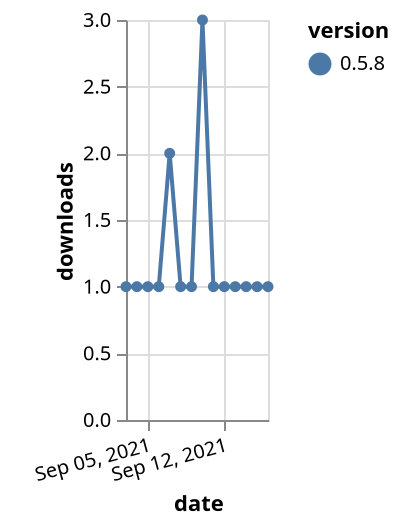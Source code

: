 {"$schema": "https://vega.github.io/schema/vega-lite/v5.json", "description": "A simple bar chart with embedded data.", "data": {"values": [{"date": "2021-09-03", "total": 132, "delta": 1, "version": "0.5.8"}, {"date": "2021-09-04", "total": 133, "delta": 1, "version": "0.5.8"}, {"date": "2021-09-05", "total": 134, "delta": 1, "version": "0.5.8"}, {"date": "2021-09-06", "total": 135, "delta": 1, "version": "0.5.8"}, {"date": "2021-09-07", "total": 137, "delta": 2, "version": "0.5.8"}, {"date": "2021-09-08", "total": 138, "delta": 1, "version": "0.5.8"}, {"date": "2021-09-09", "total": 139, "delta": 1, "version": "0.5.8"}, {"date": "2021-09-10", "total": 142, "delta": 3, "version": "0.5.8"}, {"date": "2021-09-11", "total": 143, "delta": 1, "version": "0.5.8"}, {"date": "2021-09-12", "total": 144, "delta": 1, "version": "0.5.8"}, {"date": "2021-09-13", "total": 145, "delta": 1, "version": "0.5.8"}, {"date": "2021-09-14", "total": 146, "delta": 1, "version": "0.5.8"}, {"date": "2021-09-15", "total": 147, "delta": 1, "version": "0.5.8"}, {"date": "2021-09-16", "total": 148, "delta": 1, "version": "0.5.8"}]}, "width": "container", "mark": {"type": "line", "point": {"filled": true}}, "encoding": {"x": {"field": "date", "type": "temporal", "timeUnit": "yearmonthdate", "title": "date", "axis": {"labelAngle": -15}}, "y": {"field": "delta", "type": "quantitative", "title": "downloads"}, "color": {"field": "version", "type": "nominal"}, "tooltip": {"field": "delta"}}}